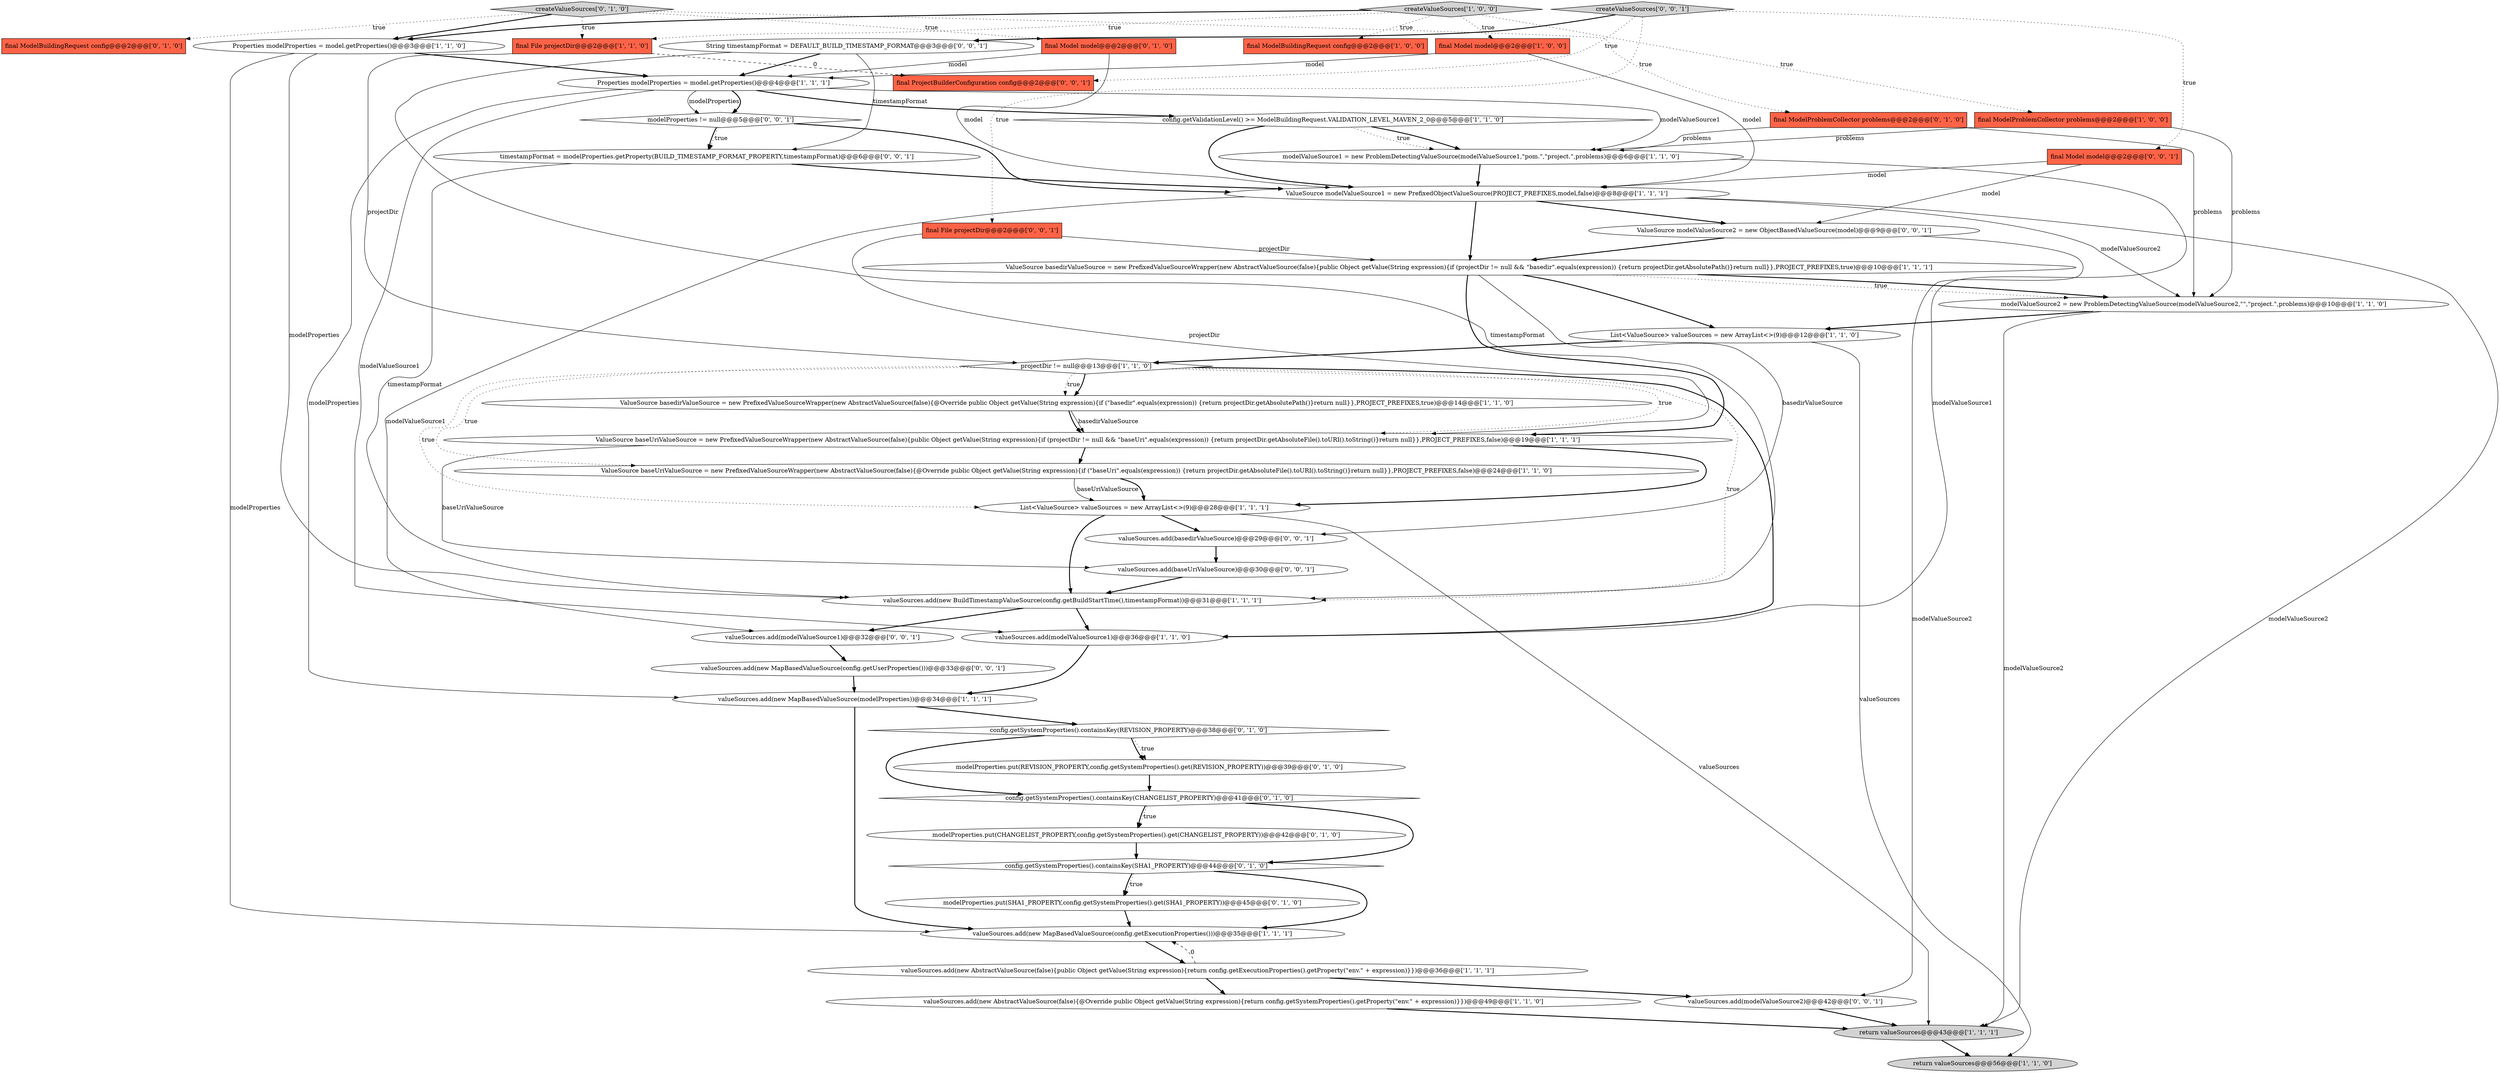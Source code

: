 digraph {
45 [style = filled, label = "createValueSources['0', '0', '1']", fillcolor = lightgray, shape = diamond image = "AAA0AAABBB3BBB"];
41 [style = filled, label = "final File projectDir@@@2@@@['0', '0', '1']", fillcolor = tomato, shape = box image = "AAA0AAABBB3BBB"];
22 [style = filled, label = "createValueSources['1', '0', '0']", fillcolor = lightgray, shape = diamond image = "AAA0AAABBB1BBB"];
43 [style = filled, label = "final ProjectBuilderConfiguration config@@@2@@@['0', '0', '1']", fillcolor = tomato, shape = box image = "AAA0AAABBB3BBB"];
12 [style = filled, label = "config.getValidationLevel() >= ModelBuildingRequest.VALIDATION_LEVEL_MAVEN_2_0@@@5@@@['1', '1', '0']", fillcolor = white, shape = diamond image = "AAA0AAABBB1BBB"];
0 [style = filled, label = "valueSources.add(new MapBasedValueSource(modelProperties))@@@34@@@['1', '1', '1']", fillcolor = white, shape = ellipse image = "AAA0AAABBB1BBB"];
2 [style = filled, label = "valueSources.add(new MapBasedValueSource(config.getExecutionProperties()))@@@35@@@['1', '1', '1']", fillcolor = white, shape = ellipse image = "AAA0AAABBB1BBB"];
18 [style = filled, label = "ValueSource basedirValueSource = new PrefixedValueSourceWrapper(new AbstractValueSource(false){public Object getValue(String expression){if (projectDir != null && \"basedir\".equals(expression)) {return projectDir.getAbsolutePath()}return null}},PROJECT_PREFIXES,true)@@@10@@@['1', '1', '1']", fillcolor = white, shape = ellipse image = "AAA0AAABBB1BBB"];
44 [style = filled, label = "modelProperties != null@@@5@@@['0', '0', '1']", fillcolor = white, shape = diamond image = "AAA0AAABBB3BBB"];
14 [style = filled, label = "valueSources.add(new AbstractValueSource(false){@Override public Object getValue(String expression){return config.getSystemProperties().getProperty(\"env.\" + expression)}})@@@49@@@['1', '1', '0']", fillcolor = white, shape = ellipse image = "AAA0AAABBB1BBB"];
32 [style = filled, label = "final ModelBuildingRequest config@@@2@@@['0', '1', '0']", fillcolor = tomato, shape = box image = "AAA0AAABBB2BBB"];
47 [style = filled, label = "ValueSource modelValueSource2 = new ObjectBasedValueSource(model)@@@9@@@['0', '0', '1']", fillcolor = white, shape = ellipse image = "AAA0AAABBB3BBB"];
48 [style = filled, label = "valueSources.add(modelValueSource1)@@@32@@@['0', '0', '1']", fillcolor = white, shape = ellipse image = "AAA0AAABBB3BBB"];
26 [style = filled, label = "final ModelProblemCollector problems@@@2@@@['0', '1', '0']", fillcolor = tomato, shape = box image = "AAA0AAABBB2BBB"];
8 [style = filled, label = "ValueSource baseUriValueSource = new PrefixedValueSourceWrapper(new AbstractValueSource(false){public Object getValue(String expression){if (projectDir != null && \"baseUri\".equals(expression)) {return projectDir.getAbsoluteFile().toURI().toString()}return null}},PROJECT_PREFIXES,false)@@@19@@@['1', '1', '1']", fillcolor = white, shape = ellipse image = "AAA0AAABBB1BBB"];
5 [style = filled, label = "Properties modelProperties = model.getProperties()@@@3@@@['1', '1', '0']", fillcolor = white, shape = ellipse image = "AAA0AAABBB1BBB"];
7 [style = filled, label = "final ModelProblemCollector problems@@@2@@@['1', '0', '0']", fillcolor = tomato, shape = box image = "AAA0AAABBB1BBB"];
29 [style = filled, label = "modelProperties.put(CHANGELIST_PROPERTY,config.getSystemProperties().get(CHANGELIST_PROPERTY))@@@42@@@['0', '1', '0']", fillcolor = white, shape = ellipse image = "AAA1AAABBB2BBB"];
33 [style = filled, label = "final Model model@@@2@@@['0', '1', '0']", fillcolor = tomato, shape = box image = "AAA0AAABBB2BBB"];
39 [style = filled, label = "valueSources.add(new MapBasedValueSource(config.getUserProperties()))@@@33@@@['0', '0', '1']", fillcolor = white, shape = ellipse image = "AAA0AAABBB3BBB"];
21 [style = filled, label = "final Model model@@@2@@@['1', '0', '0']", fillcolor = tomato, shape = box image = "AAA0AAABBB1BBB"];
19 [style = filled, label = "modelValueSource2 = new ProblemDetectingValueSource(modelValueSource2,\"\",\"project.\",problems)@@@10@@@['1', '1', '0']", fillcolor = white, shape = ellipse image = "AAA0AAABBB1BBB"];
20 [style = filled, label = "valueSources.add(new BuildTimestampValueSource(config.getBuildStartTime(),timestampFormat))@@@31@@@['1', '1', '1']", fillcolor = white, shape = ellipse image = "AAA0AAABBB1BBB"];
31 [style = filled, label = "modelProperties.put(SHA1_PROPERTY,config.getSystemProperties().get(SHA1_PROPERTY))@@@45@@@['0', '1', '0']", fillcolor = white, shape = ellipse image = "AAA1AAABBB2BBB"];
3 [style = filled, label = "return valueSources@@@43@@@['1', '1', '1']", fillcolor = lightgray, shape = ellipse image = "AAA0AAABBB1BBB"];
27 [style = filled, label = "config.getSystemProperties().containsKey(SHA1_PROPERTY)@@@44@@@['0', '1', '0']", fillcolor = white, shape = diamond image = "AAA1AAABBB2BBB"];
30 [style = filled, label = "createValueSources['0', '1', '0']", fillcolor = lightgray, shape = diamond image = "AAA0AAABBB2BBB"];
6 [style = filled, label = "List<ValueSource> valueSources = new ArrayList<>(9)@@@28@@@['1', '1', '1']", fillcolor = white, shape = ellipse image = "AAA0AAABBB1BBB"];
34 [style = filled, label = "config.getSystemProperties().containsKey(REVISION_PROPERTY)@@@38@@@['0', '1', '0']", fillcolor = white, shape = diamond image = "AAA1AAABBB2BBB"];
17 [style = filled, label = "modelValueSource1 = new ProblemDetectingValueSource(modelValueSource1,\"pom.\",\"project.\",problems)@@@6@@@['1', '1', '0']", fillcolor = white, shape = ellipse image = "AAA0AAABBB1BBB"];
42 [style = filled, label = "String timestampFormat = DEFAULT_BUILD_TIMESTAMP_FORMAT@@@3@@@['0', '0', '1']", fillcolor = white, shape = ellipse image = "AAA0AAABBB3BBB"];
11 [style = filled, label = "projectDir != null@@@13@@@['1', '1', '0']", fillcolor = white, shape = diamond image = "AAA0AAABBB1BBB"];
38 [style = filled, label = "valueSources.add(basedirValueSource)@@@29@@@['0', '0', '1']", fillcolor = white, shape = ellipse image = "AAA0AAABBB3BBB"];
23 [style = filled, label = "ValueSource modelValueSource1 = new PrefixedObjectValueSource(PROJECT_PREFIXES,model,false)@@@8@@@['1', '1', '1']", fillcolor = white, shape = ellipse image = "AAA0AAABBB1BBB"];
40 [style = filled, label = "final Model model@@@2@@@['0', '0', '1']", fillcolor = tomato, shape = box image = "AAA0AAABBB3BBB"];
25 [style = filled, label = "final File projectDir@@@2@@@['1', '1', '0']", fillcolor = tomato, shape = box image = "AAA0AAABBB1BBB"];
36 [style = filled, label = "valueSources.add(baseUriValueSource)@@@30@@@['0', '0', '1']", fillcolor = white, shape = ellipse image = "AAA0AAABBB3BBB"];
28 [style = filled, label = "config.getSystemProperties().containsKey(CHANGELIST_PROPERTY)@@@41@@@['0', '1', '0']", fillcolor = white, shape = diamond image = "AAA1AAABBB2BBB"];
37 [style = filled, label = "valueSources.add(modelValueSource2)@@@42@@@['0', '0', '1']", fillcolor = white, shape = ellipse image = "AAA0AAABBB3BBB"];
4 [style = filled, label = "final ModelBuildingRequest config@@@2@@@['1', '0', '0']", fillcolor = tomato, shape = box image = "AAA0AAABBB1BBB"];
1 [style = filled, label = "ValueSource baseUriValueSource = new PrefixedValueSourceWrapper(new AbstractValueSource(false){@Override public Object getValue(String expression){if (\"baseUri\".equals(expression)) {return projectDir.getAbsoluteFile().toURI().toString()}return null}},PROJECT_PREFIXES,false)@@@24@@@['1', '1', '0']", fillcolor = white, shape = ellipse image = "AAA0AAABBB1BBB"];
15 [style = filled, label = "List<ValueSource> valueSources = new ArrayList<>(9)@@@12@@@['1', '1', '0']", fillcolor = white, shape = ellipse image = "AAA0AAABBB1BBB"];
16 [style = filled, label = "Properties modelProperties = model.getProperties()@@@4@@@['1', '1', '1']", fillcolor = white, shape = ellipse image = "AAA0AAABBB1BBB"];
13 [style = filled, label = "valueSources.add(new AbstractValueSource(false){public Object getValue(String expression){return config.getExecutionProperties().getProperty(\"env.\" + expression)}})@@@36@@@['1', '1', '1']", fillcolor = white, shape = ellipse image = "AAA0AAABBB1BBB"];
24 [style = filled, label = "valueSources.add(modelValueSource1)@@@36@@@['1', '1', '0']", fillcolor = white, shape = ellipse image = "AAA0AAABBB1BBB"];
46 [style = filled, label = "timestampFormat = modelProperties.getProperty(BUILD_TIMESTAMP_FORMAT_PROPERTY,timestampFormat)@@@6@@@['0', '0', '1']", fillcolor = white, shape = ellipse image = "AAA0AAABBB3BBB"];
10 [style = filled, label = "ValueSource basedirValueSource = new PrefixedValueSourceWrapper(new AbstractValueSource(false){@Override public Object getValue(String expression){if (\"basedir\".equals(expression)) {return projectDir.getAbsolutePath()}return null}},PROJECT_PREFIXES,true)@@@14@@@['1', '1', '0']", fillcolor = white, shape = ellipse image = "AAA0AAABBB1BBB"];
9 [style = filled, label = "return valueSources@@@56@@@['1', '1', '0']", fillcolor = lightgray, shape = ellipse image = "AAA0AAABBB1BBB"];
35 [style = filled, label = "modelProperties.put(REVISION_PROPERTY,config.getSystemProperties().get(REVISION_PROPERTY))@@@39@@@['0', '1', '0']", fillcolor = white, shape = ellipse image = "AAA1AAABBB2BBB"];
38->36 [style = bold, label=""];
14->3 [style = bold, label=""];
44->23 [style = bold, label=""];
36->20 [style = bold, label=""];
25->11 [style = solid, label="projectDir"];
12->23 [style = bold, label=""];
16->0 [style = solid, label="modelProperties"];
16->12 [style = bold, label=""];
42->20 [style = solid, label="timestampFormat"];
13->37 [style = bold, label=""];
11->1 [style = dotted, label="true"];
3->9 [style = bold, label=""];
17->23 [style = bold, label=""];
23->47 [style = bold, label=""];
5->2 [style = solid, label="modelProperties"];
17->24 [style = solid, label="modelValueSource1"];
40->47 [style = solid, label="model"];
28->29 [style = bold, label=""];
21->23 [style = solid, label="model"];
44->46 [style = bold, label=""];
11->10 [style = dotted, label="true"];
34->28 [style = bold, label=""];
45->40 [style = dotted, label="true"];
6->38 [style = bold, label=""];
24->0 [style = bold, label=""];
6->20 [style = bold, label=""];
35->28 [style = bold, label=""];
30->32 [style = dotted, label="true"];
28->27 [style = bold, label=""];
22->25 [style = dotted, label="true"];
11->6 [style = dotted, label="true"];
45->43 [style = dotted, label="true"];
30->26 [style = dotted, label="true"];
18->19 [style = dotted, label="true"];
23->18 [style = bold, label=""];
23->3 [style = solid, label="modelValueSource2"];
13->2 [style = dashed, label="0"];
1->6 [style = solid, label="baseUriValueSource"];
37->3 [style = bold, label=""];
34->35 [style = bold, label=""];
26->17 [style = solid, label="problems"];
18->8 [style = bold, label=""];
28->29 [style = dotted, label="true"];
5->16 [style = bold, label=""];
5->20 [style = solid, label="modelProperties"];
18->15 [style = bold, label=""];
10->8 [style = solid, label="basedirValueSource"];
29->27 [style = bold, label=""];
25->43 [style = dashed, label="0"];
18->38 [style = solid, label="basedirValueSource"];
33->23 [style = solid, label="model"];
30->33 [style = dotted, label="true"];
2->13 [style = bold, label=""];
45->41 [style = dotted, label="true"];
46->23 [style = bold, label=""];
10->8 [style = bold, label=""];
8->6 [style = bold, label=""];
11->24 [style = bold, label=""];
40->23 [style = solid, label="model"];
41->18 [style = solid, label="projectDir"];
8->1 [style = bold, label=""];
8->36 [style = solid, label="baseUriValueSource"];
12->17 [style = bold, label=""];
11->10 [style = bold, label=""];
7->19 [style = solid, label="problems"];
15->11 [style = bold, label=""];
30->25 [style = dotted, label="true"];
23->19 [style = solid, label="modelValueSource2"];
11->20 [style = dotted, label="true"];
20->24 [style = bold, label=""];
16->44 [style = solid, label="modelProperties"];
47->37 [style = solid, label="modelValueSource2"];
27->31 [style = bold, label=""];
6->3 [style = solid, label="valueSources"];
42->16 [style = bold, label=""];
19->3 [style = solid, label="modelValueSource2"];
27->31 [style = dotted, label="true"];
22->21 [style = dotted, label="true"];
44->46 [style = dotted, label="true"];
22->5 [style = bold, label=""];
47->18 [style = bold, label=""];
15->9 [style = solid, label="valueSources"];
46->20 [style = solid, label="timestampFormat"];
20->48 [style = bold, label=""];
19->15 [style = bold, label=""];
34->35 [style = dotted, label="true"];
48->39 [style = bold, label=""];
42->46 [style = solid, label="timestampFormat"];
1->6 [style = bold, label=""];
22->7 [style = dotted, label="true"];
21->16 [style = solid, label="model"];
12->17 [style = dotted, label="true"];
16->44 [style = bold, label=""];
16->17 [style = solid, label="modelValueSource1"];
41->8 [style = solid, label="projectDir"];
11->8 [style = dotted, label="true"];
16->24 [style = solid, label="modelValueSource1"];
26->19 [style = solid, label="problems"];
45->42 [style = bold, label=""];
18->19 [style = bold, label=""];
30->5 [style = bold, label=""];
31->2 [style = bold, label=""];
23->48 [style = solid, label="modelValueSource1"];
7->17 [style = solid, label="problems"];
39->0 [style = bold, label=""];
0->2 [style = bold, label=""];
13->14 [style = bold, label=""];
0->34 [style = bold, label=""];
22->4 [style = dotted, label="true"];
33->16 [style = solid, label="model"];
27->2 [style = bold, label=""];
}
